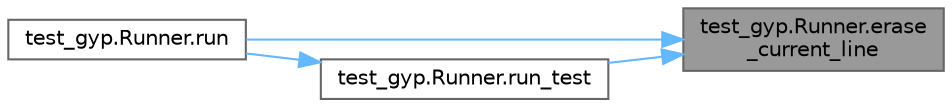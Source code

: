 digraph "test_gyp.Runner.erase_current_line"
{
 // LATEX_PDF_SIZE
  bgcolor="transparent";
  edge [fontname=Helvetica,fontsize=10,labelfontname=Helvetica,labelfontsize=10];
  node [fontname=Helvetica,fontsize=10,shape=box,height=0.2,width=0.4];
  rankdir="RL";
  Node1 [id="Node000001",label="test_gyp.Runner.erase\l_current_line",height=0.2,width=0.4,color="gray40", fillcolor="grey60", style="filled", fontcolor="black",tooltip=" "];
  Node1 -> Node2 [id="edge4_Node000001_Node000002",dir="back",color="steelblue1",style="solid",tooltip=" "];
  Node2 [id="Node000002",label="test_gyp.Runner.run",height=0.2,width=0.4,color="grey40", fillcolor="white", style="filled",URL="$classtest__gyp_1_1_runner.html#ace70b5b6173bd780da53f6837560cde0",tooltip=" "];
  Node1 -> Node3 [id="edge5_Node000001_Node000003",dir="back",color="steelblue1",style="solid",tooltip=" "];
  Node3 [id="Node000003",label="test_gyp.Runner.run_test",height=0.2,width=0.4,color="grey40", fillcolor="white", style="filled",URL="$classtest__gyp_1_1_runner.html#a51271cf1cfc67bb06bfdbbe45bb939de",tooltip=" "];
  Node3 -> Node2 [id="edge6_Node000003_Node000002",dir="back",color="steelblue1",style="solid",tooltip=" "];
}
